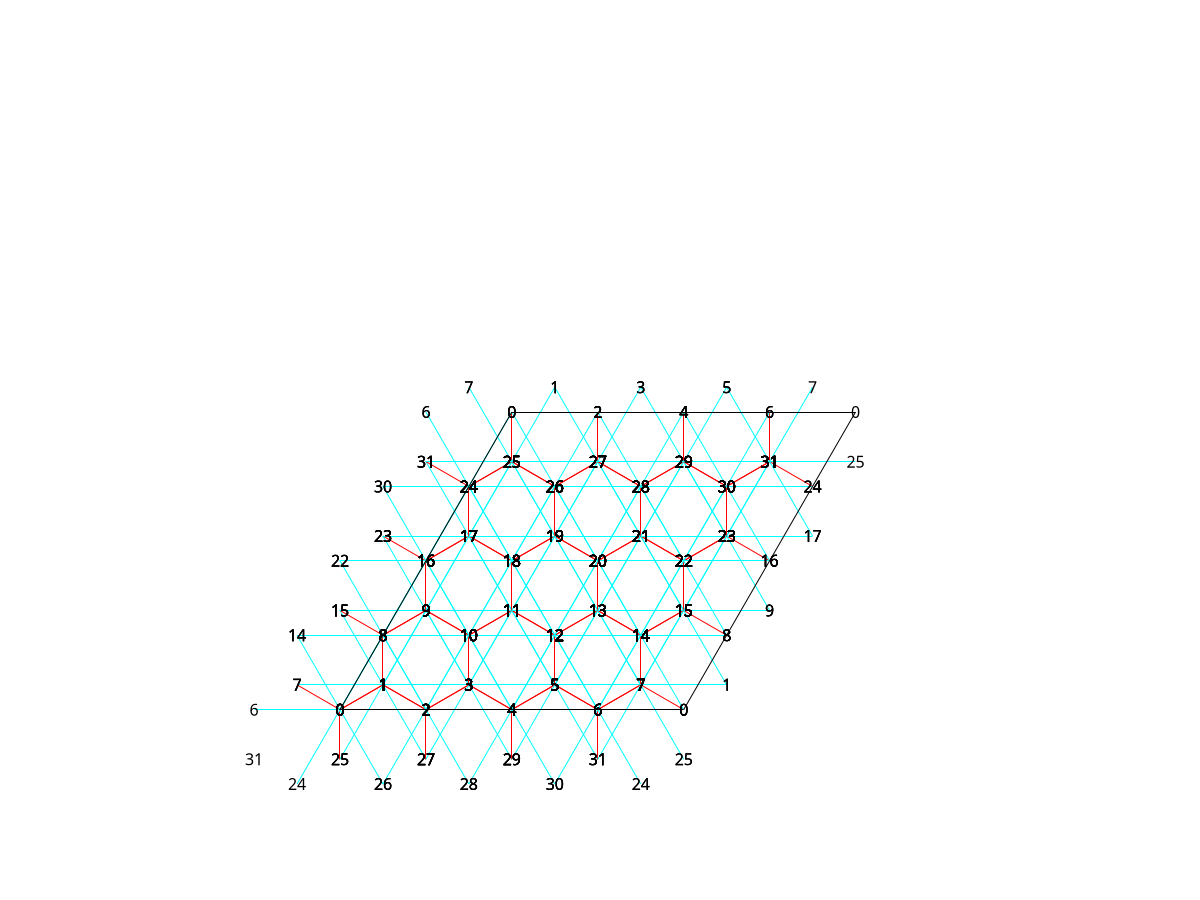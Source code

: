 #set terminal pdf color enhanced \
#dashed dl 1.0 size 20.0cm, 20.0cm 
#set output "lattice.pdf"
set xrange [-2.000000: 8.000000]
set yrange [-2.000000: 8.000000]
set size square
unset key
unset tics
unset border
set style line 1 lc 1 lt 1
set style line 2 lc 5 lt 1
set style line 3 lc 0 lt 1
set arrow from 0.000000, 0.000000 to 4.000000, 0.000000 nohead front ls 3
set arrow from 4.000000, 0.000000 to 6.000000, 3.464102 nohead front ls 3
set arrow from 6.000000, 3.464102 to 2.000000, 3.464102 nohead front ls 3
set arrow from 2.000000, 3.464102 to 0.000000, 0.000000 nohead front ls 3
set label "1" at 0.500000, 0.288675 center front
set label "0" at 0.000000, 0.000000 center front
set arrow from 0.500000, 0.288675 to 0.000000, 0.000000 nohead ls 1
set label "0" at 0.000000, 0.000000 center front
set label "1" at 0.500000, 0.288675 center front
set arrow from 0.000000, 0.000000 to 0.500000, 0.288675 nohead ls 1
set label "0" at 0.000000, 0.000000 center front
set label "7" at -0.500000, 0.288675 center front
set arrow from 0.000000, 0.000000 to -0.500000, 0.288675 nohead ls 1
set label "1" at 0.500000, 0.288675 center front
set label "2" at 1.000000, 0.000000 center front
set arrow from 0.500000, 0.288675 to 1.000000, 0.000000 nohead ls 1
set label "0" at 0.000000, 0.000000 center front
set label "25" at -0.000000, -0.577350 center front
set arrow from 0.000000, 0.000000 to -0.000000, -0.577350 nohead ls 1
set label "1" at 0.500000, 0.288675 center front
set label "8" at 0.500000, 0.866025 center front
set arrow from 0.500000, 0.288675 to 0.500000, 0.866025 nohead ls 1
set label "0" at 0.000000, 0.000000 center front
set label "6" at -1.000000, 0.000000 center front
set arrow from 0.000000, 0.000000 to -1.000000, 0.000000 nohead ls 2
set label "0" at 0.000000, 0.000000 center front
set label "2" at 1.000000, 0.000000 center front
set arrow from 0.000000, 0.000000 to 1.000000, 0.000000 nohead ls 2
set label "1" at 0.500000, 0.288675 center front
set label "7" at -0.500000, 0.288675 center front
set arrow from 0.500000, 0.288675 to -0.500000, 0.288675 nohead ls 2
set label "1" at 0.500000, 0.288675 center front
set label "3" at 1.500000, 0.288675 center front
set arrow from 0.500000, 0.288675 to 1.500000, 0.288675 nohead ls 2
set label "0" at 0.000000, 0.000000 center front
set label "24" at -0.500000, -0.866025 center front
set arrow from 0.000000, 0.000000 to -0.500000, -0.866025 nohead ls 2
set label "0" at 0.000000, 0.000000 center front
set label "8" at 0.500000, 0.866025 center front
set arrow from 0.000000, 0.000000 to 0.500000, 0.866025 nohead ls 2
set label "1" at 0.500000, 0.288675 center front
set label "25" at -0.000000, -0.577350 center front
set arrow from 0.500000, 0.288675 to -0.000000, -0.577350 nohead ls 2
set label "1" at 0.500000, 0.288675 center front
set label "9" at 1.000000, 1.154701 center front
set arrow from 0.500000, 0.288675 to 1.000000, 1.154701 nohead ls 2
set label "0" at 0.000000, 0.000000 center front
set label "14" at -0.500000, 0.866025 center front
set arrow from 0.000000, 0.000000 to -0.500000, 0.866025 nohead ls 2
set label "0" at 0.000000, 0.000000 center front
set label "26" at 0.500000, -0.866025 center front
set arrow from 0.000000, 0.000000 to 0.500000, -0.866025 nohead ls 2
set label "1" at 0.500000, 0.288675 center front
set label "15" at -0.000000, 1.154701 center front
set arrow from 0.500000, 0.288675 to -0.000000, 1.154701 nohead ls 2
set label "1" at 0.500000, 0.288675 center front
set label "27" at 1.000000, -0.577350 center front
set arrow from 0.500000, 0.288675 to 1.000000, -0.577350 nohead ls 2
set label "1" at 0.500000, 0.288675 center front
set label "14" at -0.500000, 0.866025 center front
set label "0" at 0.000000, 0.000000 center front
set label "27" at 1.000000, -0.577350 center front
set label "1" at 0.500000, 0.288675 center front
set label "10" at 1.500000, 0.866025 center front
set label "0" at 0.000000, 0.000000 center front
set label "31" at -1.000000, -0.577350 center front
set label "1" at 0.500000, 0.288675 center front
set label "26" at 0.500000, -0.866025 center front
set label "0" at 0.000000, 0.000000 center front
set label "15" at -0.000000, 1.154701 center front
set label "3" at 1.500000, 0.288675 center front
set label "2" at 1.000000, 0.000000 center front
set arrow from 1.500000, 0.288675 to 1.000000, 0.000000 nohead ls 1
set label "2" at 1.000000, 0.000000 center front
set label "3" at 1.500000, 0.288675 center front
set arrow from 1.000000, 0.000000 to 1.500000, 0.288675 nohead ls 1
set label "2" at 1.000000, 0.000000 center front
set label "1" at 0.500000, 0.288675 center front
set arrow from 1.000000, 0.000000 to 0.500000, 0.288675 nohead ls 1
set label "3" at 1.500000, 0.288675 center front
set label "4" at 2.000000, 0.000000 center front
set arrow from 1.500000, 0.288675 to 2.000000, 0.000000 nohead ls 1
set label "2" at 1.000000, 0.000000 center front
set label "27" at 1.000000, -0.577350 center front
set arrow from 1.000000, 0.000000 to 1.000000, -0.577350 nohead ls 1
set label "3" at 1.500000, 0.288675 center front
set label "10" at 1.500000, 0.866025 center front
set arrow from 1.500000, 0.288675 to 1.500000, 0.866025 nohead ls 1
set label "2" at 1.000000, 0.000000 center front
set label "0" at 0.000000, 0.000000 center front
set arrow from 1.000000, 0.000000 to 0.000000, 0.000000 nohead ls 2
set label "2" at 1.000000, 0.000000 center front
set label "4" at 2.000000, 0.000000 center front
set arrow from 1.000000, 0.000000 to 2.000000, 0.000000 nohead ls 2
set label "3" at 1.500000, 0.288675 center front
set label "1" at 0.500000, 0.288675 center front
set arrow from 1.500000, 0.288675 to 0.500000, 0.288675 nohead ls 2
set label "3" at 1.500000, 0.288675 center front
set label "5" at 2.500000, 0.288675 center front
set arrow from 1.500000, 0.288675 to 2.500000, 0.288675 nohead ls 2
set label "2" at 1.000000, 0.000000 center front
set label "26" at 0.500000, -0.866025 center front
set arrow from 1.000000, 0.000000 to 0.500000, -0.866025 nohead ls 2
set label "2" at 1.000000, 0.000000 center front
set label "10" at 1.500000, 0.866025 center front
set arrow from 1.000000, 0.000000 to 1.500000, 0.866025 nohead ls 2
set label "3" at 1.500000, 0.288675 center front
set label "27" at 1.000000, -0.577350 center front
set arrow from 1.500000, 0.288675 to 1.000000, -0.577350 nohead ls 2
set label "3" at 1.500000, 0.288675 center front
set label "11" at 2.000000, 1.154701 center front
set arrow from 1.500000, 0.288675 to 2.000000, 1.154701 nohead ls 2
set label "2" at 1.000000, 0.000000 center front
set label "8" at 0.500000, 0.866025 center front
set arrow from 1.000000, 0.000000 to 0.500000, 0.866025 nohead ls 2
set label "2" at 1.000000, 0.000000 center front
set label "28" at 1.500000, -0.866025 center front
set arrow from 1.000000, 0.000000 to 1.500000, -0.866025 nohead ls 2
set label "3" at 1.500000, 0.288675 center front
set label "9" at 1.000000, 1.154701 center front
set arrow from 1.500000, 0.288675 to 1.000000, 1.154701 nohead ls 2
set label "3" at 1.500000, 0.288675 center front
set label "29" at 2.000000, -0.577350 center front
set arrow from 1.500000, 0.288675 to 2.000000, -0.577350 nohead ls 2
set label "3" at 1.500000, 0.288675 center front
set label "8" at 0.500000, 0.866025 center front
set label "2" at 1.000000, 0.000000 center front
set label "29" at 2.000000, -0.577350 center front
set label "3" at 1.500000, 0.288675 center front
set label "12" at 2.500000, 0.866025 center front
set label "2" at 1.000000, 0.000000 center front
set label "25" at -0.000000, -0.577350 center front
set label "3" at 1.500000, 0.288675 center front
set label "28" at 1.500000, -0.866025 center front
set label "2" at 1.000000, 0.000000 center front
set label "9" at 1.000000, 1.154701 center front
set label "5" at 2.500000, 0.288675 center front
set label "4" at 2.000000, 0.000000 center front
set arrow from 2.500000, 0.288675 to 2.000000, 0.000000 nohead ls 1
set label "4" at 2.000000, 0.000000 center front
set label "5" at 2.500000, 0.288675 center front
set arrow from 2.000000, 0.000000 to 2.500000, 0.288675 nohead ls 1
set label "4" at 2.000000, 0.000000 center front
set label "3" at 1.500000, 0.288675 center front
set arrow from 2.000000, 0.000000 to 1.500000, 0.288675 nohead ls 1
set label "5" at 2.500000, 0.288675 center front
set label "6" at 3.000000, 0.000000 center front
set arrow from 2.500000, 0.288675 to 3.000000, 0.000000 nohead ls 1
set label "4" at 2.000000, 0.000000 center front
set label "29" at 2.000000, -0.577350 center front
set arrow from 2.000000, 0.000000 to 2.000000, -0.577350 nohead ls 1
set label "5" at 2.500000, 0.288675 center front
set label "12" at 2.500000, 0.866025 center front
set arrow from 2.500000, 0.288675 to 2.500000, 0.866025 nohead ls 1
set label "4" at 2.000000, 0.000000 center front
set label "2" at 1.000000, 0.000000 center front
set arrow from 2.000000, 0.000000 to 1.000000, 0.000000 nohead ls 2
set label "4" at 2.000000, 0.000000 center front
set label "6" at 3.000000, 0.000000 center front
set arrow from 2.000000, 0.000000 to 3.000000, 0.000000 nohead ls 2
set label "5" at 2.500000, 0.288675 center front
set label "3" at 1.500000, 0.288675 center front
set arrow from 2.500000, 0.288675 to 1.500000, 0.288675 nohead ls 2
set label "5" at 2.500000, 0.288675 center front
set label "7" at 3.500000, 0.288675 center front
set arrow from 2.500000, 0.288675 to 3.500000, 0.288675 nohead ls 2
set label "4" at 2.000000, 0.000000 center front
set label "28" at 1.500000, -0.866025 center front
set arrow from 2.000000, 0.000000 to 1.500000, -0.866025 nohead ls 2
set label "4" at 2.000000, 0.000000 center front
set label "12" at 2.500000, 0.866025 center front
set arrow from 2.000000, 0.000000 to 2.500000, 0.866025 nohead ls 2
set label "5" at 2.500000, 0.288675 center front
set label "29" at 2.000000, -0.577350 center front
set arrow from 2.500000, 0.288675 to 2.000000, -0.577350 nohead ls 2
set label "5" at 2.500000, 0.288675 center front
set label "13" at 3.000000, 1.154701 center front
set arrow from 2.500000, 0.288675 to 3.000000, 1.154701 nohead ls 2
set label "4" at 2.000000, 0.000000 center front
set label "10" at 1.500000, 0.866025 center front
set arrow from 2.000000, 0.000000 to 1.500000, 0.866025 nohead ls 2
set label "4" at 2.000000, 0.000000 center front
set label "30" at 2.500000, -0.866025 center front
set arrow from 2.000000, 0.000000 to 2.500000, -0.866025 nohead ls 2
set label "5" at 2.500000, 0.288675 center front
set label "11" at 2.000000, 1.154701 center front
set arrow from 2.500000, 0.288675 to 2.000000, 1.154701 nohead ls 2
set label "5" at 2.500000, 0.288675 center front
set label "31" at 3.000000, -0.577350 center front
set arrow from 2.500000, 0.288675 to 3.000000, -0.577350 nohead ls 2
set label "5" at 2.500000, 0.288675 center front
set label "10" at 1.500000, 0.866025 center front
set label "4" at 2.000000, 0.000000 center front
set label "31" at 3.000000, -0.577350 center front
set label "5" at 2.500000, 0.288675 center front
set label "14" at 3.500000, 0.866025 center front
set label "4" at 2.000000, 0.000000 center front
set label "27" at 1.000000, -0.577350 center front
set label "5" at 2.500000, 0.288675 center front
set label "30" at 2.500000, -0.866025 center front
set label "4" at 2.000000, 0.000000 center front
set label "11" at 2.000000, 1.154701 center front
set label "7" at 3.500000, 0.288675 center front
set label "6" at 3.000000, 0.000000 center front
set arrow from 3.500000, 0.288675 to 3.000000, 0.000000 nohead ls 1
set label "6" at 3.000000, 0.000000 center front
set label "7" at 3.500000, 0.288675 center front
set arrow from 3.000000, 0.000000 to 3.500000, 0.288675 nohead ls 1
set label "6" at 3.000000, 0.000000 center front
set label "5" at 2.500000, 0.288675 center front
set arrow from 3.000000, 0.000000 to 2.500000, 0.288675 nohead ls 1
set label "7" at 3.500000, 0.288675 center front
set label "0" at 4.000000, 0.000000 center front
set arrow from 3.500000, 0.288675 to 4.000000, 0.000000 nohead ls 1
set label "6" at 3.000000, 0.000000 center front
set label "31" at 3.000000, -0.577350 center front
set arrow from 3.000000, 0.000000 to 3.000000, -0.577350 nohead ls 1
set label "7" at 3.500000, 0.288675 center front
set label "14" at 3.500000, 0.866025 center front
set arrow from 3.500000, 0.288675 to 3.500000, 0.866025 nohead ls 1
set label "6" at 3.000000, 0.000000 center front
set label "4" at 2.000000, 0.000000 center front
set arrow from 3.000000, 0.000000 to 2.000000, 0.000000 nohead ls 2
set label "6" at 3.000000, 0.000000 center front
set label "0" at 4.000000, 0.000000 center front
set arrow from 3.000000, 0.000000 to 4.000000, 0.000000 nohead ls 2
set label "7" at 3.500000, 0.288675 center front
set label "5" at 2.500000, 0.288675 center front
set arrow from 3.500000, 0.288675 to 2.500000, 0.288675 nohead ls 2
set label "7" at 3.500000, 0.288675 center front
set label "1" at 4.500000, 0.288675 center front
set arrow from 3.500000, 0.288675 to 4.500000, 0.288675 nohead ls 2
set label "6" at 3.000000, 0.000000 center front
set label "30" at 2.500000, -0.866025 center front
set arrow from 3.000000, 0.000000 to 2.500000, -0.866025 nohead ls 2
set label "6" at 3.000000, 0.000000 center front
set label "14" at 3.500000, 0.866025 center front
set arrow from 3.000000, 0.000000 to 3.500000, 0.866025 nohead ls 2
set label "7" at 3.500000, 0.288675 center front
set label "31" at 3.000000, -0.577350 center front
set arrow from 3.500000, 0.288675 to 3.000000, -0.577350 nohead ls 2
set label "7" at 3.500000, 0.288675 center front
set label "15" at 4.000000, 1.154701 center front
set arrow from 3.500000, 0.288675 to 4.000000, 1.154701 nohead ls 2
set label "6" at 3.000000, 0.000000 center front
set label "12" at 2.500000, 0.866025 center front
set arrow from 3.000000, 0.000000 to 2.500000, 0.866025 nohead ls 2
set label "6" at 3.000000, 0.000000 center front
set label "24" at 3.500000, -0.866025 center front
set arrow from 3.000000, 0.000000 to 3.500000, -0.866025 nohead ls 2
set label "7" at 3.500000, 0.288675 center front
set label "13" at 3.000000, 1.154701 center front
set arrow from 3.500000, 0.288675 to 3.000000, 1.154701 nohead ls 2
set label "7" at 3.500000, 0.288675 center front
set label "25" at 4.000000, -0.577350 center front
set arrow from 3.500000, 0.288675 to 4.000000, -0.577350 nohead ls 2
set label "7" at 3.500000, 0.288675 center front
set label "12" at 2.500000, 0.866025 center front
set label "6" at 3.000000, 0.000000 center front
set label "25" at 4.000000, -0.577350 center front
set label "7" at 3.500000, 0.288675 center front
set label "8" at 4.500000, 0.866025 center front
set label "6" at 3.000000, 0.000000 center front
set label "29" at 2.000000, -0.577350 center front
set label "7" at 3.500000, 0.288675 center front
set label "24" at 3.500000, -0.866025 center front
set label "6" at 3.000000, 0.000000 center front
set label "13" at 3.000000, 1.154701 center front
set label "9" at 1.000000, 1.154701 center front
set label "8" at 0.500000, 0.866025 center front
set arrow from 1.000000, 1.154701 to 0.500000, 0.866025 nohead ls 1
set label "8" at 0.500000, 0.866025 center front
set label "9" at 1.000000, 1.154701 center front
set arrow from 0.500000, 0.866025 to 1.000000, 1.154701 nohead ls 1
set label "8" at 0.500000, 0.866025 center front
set label "15" at -0.000000, 1.154701 center front
set arrow from 0.500000, 0.866025 to -0.000000, 1.154701 nohead ls 1
set label "9" at 1.000000, 1.154701 center front
set label "10" at 1.500000, 0.866025 center front
set arrow from 1.000000, 1.154701 to 1.500000, 0.866025 nohead ls 1
set label "8" at 0.500000, 0.866025 center front
set label "1" at 0.500000, 0.288675 center front
set arrow from 0.500000, 0.866025 to 0.500000, 0.288675 nohead ls 1
set label "9" at 1.000000, 1.154701 center front
set label "16" at 1.000000, 1.732051 center front
set arrow from 1.000000, 1.154701 to 1.000000, 1.732051 nohead ls 1
set label "8" at 0.500000, 0.866025 center front
set label "14" at -0.500000, 0.866025 center front
set arrow from 0.500000, 0.866025 to -0.500000, 0.866025 nohead ls 2
set label "8" at 0.500000, 0.866025 center front
set label "10" at 1.500000, 0.866025 center front
set arrow from 0.500000, 0.866025 to 1.500000, 0.866025 nohead ls 2
set label "9" at 1.000000, 1.154701 center front
set label "15" at -0.000000, 1.154701 center front
set arrow from 1.000000, 1.154701 to -0.000000, 1.154701 nohead ls 2
set label "9" at 1.000000, 1.154701 center front
set label "11" at 2.000000, 1.154701 center front
set arrow from 1.000000, 1.154701 to 2.000000, 1.154701 nohead ls 2
set label "8" at 0.500000, 0.866025 center front
set label "0" at 0.000000, 0.000000 center front
set arrow from 0.500000, 0.866025 to 0.000000, 0.000000 nohead ls 2
set label "8" at 0.500000, 0.866025 center front
set label "16" at 1.000000, 1.732051 center front
set arrow from 0.500000, 0.866025 to 1.000000, 1.732051 nohead ls 2
set label "9" at 1.000000, 1.154701 center front
set label "1" at 0.500000, 0.288675 center front
set arrow from 1.000000, 1.154701 to 0.500000, 0.288675 nohead ls 2
set label "9" at 1.000000, 1.154701 center front
set label "17" at 1.500000, 2.020726 center front
set arrow from 1.000000, 1.154701 to 1.500000, 2.020726 nohead ls 2
set label "8" at 0.500000, 0.866025 center front
set label "22" at 0.000000, 1.732051 center front
set arrow from 0.500000, 0.866025 to 0.000000, 1.732051 nohead ls 2
set label "8" at 0.500000, 0.866025 center front
set label "2" at 1.000000, 0.000000 center front
set arrow from 0.500000, 0.866025 to 1.000000, 0.000000 nohead ls 2
set label "9" at 1.000000, 1.154701 center front
set label "23" at 0.500000, 2.020726 center front
set arrow from 1.000000, 1.154701 to 0.500000, 2.020726 nohead ls 2
set label "9" at 1.000000, 1.154701 center front
set label "3" at 1.500000, 0.288675 center front
set arrow from 1.000000, 1.154701 to 1.500000, 0.288675 nohead ls 2
set label "9" at 1.000000, 1.154701 center front
set label "22" at 0.000000, 1.732051 center front
set label "8" at 0.500000, 0.866025 center front
set label "3" at 1.500000, 0.288675 center front
set label "9" at 1.000000, 1.154701 center front
set label "18" at 2.000000, 1.732051 center front
set label "8" at 0.500000, 0.866025 center front
set label "7" at -0.500000, 0.288675 center front
set label "9" at 1.000000, 1.154701 center front
set label "2" at 1.000000, 0.000000 center front
set label "8" at 0.500000, 0.866025 center front
set label "23" at 0.500000, 2.020726 center front
set label "11" at 2.000000, 1.154701 center front
set label "10" at 1.500000, 0.866025 center front
set arrow from 2.000000, 1.154701 to 1.500000, 0.866025 nohead ls 1
set label "10" at 1.500000, 0.866025 center front
set label "11" at 2.000000, 1.154701 center front
set arrow from 1.500000, 0.866025 to 2.000000, 1.154701 nohead ls 1
set label "10" at 1.500000, 0.866025 center front
set label "9" at 1.000000, 1.154701 center front
set arrow from 1.500000, 0.866025 to 1.000000, 1.154701 nohead ls 1
set label "11" at 2.000000, 1.154701 center front
set label "12" at 2.500000, 0.866025 center front
set arrow from 2.000000, 1.154701 to 2.500000, 0.866025 nohead ls 1
set label "10" at 1.500000, 0.866025 center front
set label "3" at 1.500000, 0.288675 center front
set arrow from 1.500000, 0.866025 to 1.500000, 0.288675 nohead ls 1
set label "11" at 2.000000, 1.154701 center front
set label "18" at 2.000000, 1.732051 center front
set arrow from 2.000000, 1.154701 to 2.000000, 1.732051 nohead ls 1
set label "10" at 1.500000, 0.866025 center front
set label "8" at 0.500000, 0.866025 center front
set arrow from 1.500000, 0.866025 to 0.500000, 0.866025 nohead ls 2
set label "10" at 1.500000, 0.866025 center front
set label "12" at 2.500000, 0.866025 center front
set arrow from 1.500000, 0.866025 to 2.500000, 0.866025 nohead ls 2
set label "11" at 2.000000, 1.154701 center front
set label "9" at 1.000000, 1.154701 center front
set arrow from 2.000000, 1.154701 to 1.000000, 1.154701 nohead ls 2
set label "11" at 2.000000, 1.154701 center front
set label "13" at 3.000000, 1.154701 center front
set arrow from 2.000000, 1.154701 to 3.000000, 1.154701 nohead ls 2
set label "10" at 1.500000, 0.866025 center front
set label "2" at 1.000000, 0.000000 center front
set arrow from 1.500000, 0.866025 to 1.000000, 0.000000 nohead ls 2
set label "10" at 1.500000, 0.866025 center front
set label "18" at 2.000000, 1.732051 center front
set arrow from 1.500000, 0.866025 to 2.000000, 1.732051 nohead ls 2
set label "11" at 2.000000, 1.154701 center front
set label "3" at 1.500000, 0.288675 center front
set arrow from 2.000000, 1.154701 to 1.500000, 0.288675 nohead ls 2
set label "11" at 2.000000, 1.154701 center front
set label "19" at 2.500000, 2.020726 center front
set arrow from 2.000000, 1.154701 to 2.500000, 2.020726 nohead ls 2
set label "10" at 1.500000, 0.866025 center front
set label "16" at 1.000000, 1.732051 center front
set arrow from 1.500000, 0.866025 to 1.000000, 1.732051 nohead ls 2
set label "10" at 1.500000, 0.866025 center front
set label "4" at 2.000000, 0.000000 center front
set arrow from 1.500000, 0.866025 to 2.000000, 0.000000 nohead ls 2
set label "11" at 2.000000, 1.154701 center front
set label "17" at 1.500000, 2.020726 center front
set arrow from 2.000000, 1.154701 to 1.500000, 2.020726 nohead ls 2
set label "11" at 2.000000, 1.154701 center front
set label "5" at 2.500000, 0.288675 center front
set arrow from 2.000000, 1.154701 to 2.500000, 0.288675 nohead ls 2
set label "11" at 2.000000, 1.154701 center front
set label "16" at 1.000000, 1.732051 center front
set label "10" at 1.500000, 0.866025 center front
set label "5" at 2.500000, 0.288675 center front
set label "11" at 2.000000, 1.154701 center front
set label "20" at 3.000000, 1.732051 center front
set label "10" at 1.500000, 0.866025 center front
set label "1" at 0.500000, 0.288675 center front
set label "11" at 2.000000, 1.154701 center front
set label "4" at 2.000000, 0.000000 center front
set label "10" at 1.500000, 0.866025 center front
set label "17" at 1.500000, 2.020726 center front
set label "13" at 3.000000, 1.154701 center front
set label "12" at 2.500000, 0.866025 center front
set arrow from 3.000000, 1.154701 to 2.500000, 0.866025 nohead ls 1
set label "12" at 2.500000, 0.866025 center front
set label "13" at 3.000000, 1.154701 center front
set arrow from 2.500000, 0.866025 to 3.000000, 1.154701 nohead ls 1
set label "12" at 2.500000, 0.866025 center front
set label "11" at 2.000000, 1.154701 center front
set arrow from 2.500000, 0.866025 to 2.000000, 1.154701 nohead ls 1
set label "13" at 3.000000, 1.154701 center front
set label "14" at 3.500000, 0.866025 center front
set arrow from 3.000000, 1.154701 to 3.500000, 0.866025 nohead ls 1
set label "12" at 2.500000, 0.866025 center front
set label "5" at 2.500000, 0.288675 center front
set arrow from 2.500000, 0.866025 to 2.500000, 0.288675 nohead ls 1
set label "13" at 3.000000, 1.154701 center front
set label "20" at 3.000000, 1.732051 center front
set arrow from 3.000000, 1.154701 to 3.000000, 1.732051 nohead ls 1
set label "12" at 2.500000, 0.866025 center front
set label "10" at 1.500000, 0.866025 center front
set arrow from 2.500000, 0.866025 to 1.500000, 0.866025 nohead ls 2
set label "12" at 2.500000, 0.866025 center front
set label "14" at 3.500000, 0.866025 center front
set arrow from 2.500000, 0.866025 to 3.500000, 0.866025 nohead ls 2
set label "13" at 3.000000, 1.154701 center front
set label "11" at 2.000000, 1.154701 center front
set arrow from 3.000000, 1.154701 to 2.000000, 1.154701 nohead ls 2
set label "13" at 3.000000, 1.154701 center front
set label "15" at 4.000000, 1.154701 center front
set arrow from 3.000000, 1.154701 to 4.000000, 1.154701 nohead ls 2
set label "12" at 2.500000, 0.866025 center front
set label "4" at 2.000000, 0.000000 center front
set arrow from 2.500000, 0.866025 to 2.000000, 0.000000 nohead ls 2
set label "12" at 2.500000, 0.866025 center front
set label "20" at 3.000000, 1.732051 center front
set arrow from 2.500000, 0.866025 to 3.000000, 1.732051 nohead ls 2
set label "13" at 3.000000, 1.154701 center front
set label "5" at 2.500000, 0.288675 center front
set arrow from 3.000000, 1.154701 to 2.500000, 0.288675 nohead ls 2
set label "13" at 3.000000, 1.154701 center front
set label "21" at 3.500000, 2.020726 center front
set arrow from 3.000000, 1.154701 to 3.500000, 2.020726 nohead ls 2
set label "12" at 2.500000, 0.866025 center front
set label "18" at 2.000000, 1.732051 center front
set arrow from 2.500000, 0.866025 to 2.000000, 1.732051 nohead ls 2
set label "12" at 2.500000, 0.866025 center front
set label "6" at 3.000000, 0.000000 center front
set arrow from 2.500000, 0.866025 to 3.000000, 0.000000 nohead ls 2
set label "13" at 3.000000, 1.154701 center front
set label "19" at 2.500000, 2.020726 center front
set arrow from 3.000000, 1.154701 to 2.500000, 2.020726 nohead ls 2
set label "13" at 3.000000, 1.154701 center front
set label "7" at 3.500000, 0.288675 center front
set arrow from 3.000000, 1.154701 to 3.500000, 0.288675 nohead ls 2
set label "13" at 3.000000, 1.154701 center front
set label "18" at 2.000000, 1.732051 center front
set label "12" at 2.500000, 0.866025 center front
set label "7" at 3.500000, 0.288675 center front
set label "13" at 3.000000, 1.154701 center front
set label "22" at 4.000000, 1.732051 center front
set label "12" at 2.500000, 0.866025 center front
set label "3" at 1.500000, 0.288675 center front
set label "13" at 3.000000, 1.154701 center front
set label "6" at 3.000000, 0.000000 center front
set label "12" at 2.500000, 0.866025 center front
set label "19" at 2.500000, 2.020726 center front
set label "15" at 4.000000, 1.154701 center front
set label "14" at 3.500000, 0.866025 center front
set arrow from 4.000000, 1.154701 to 3.500000, 0.866025 nohead ls 1
set label "14" at 3.500000, 0.866025 center front
set label "15" at 4.000000, 1.154701 center front
set arrow from 3.500000, 0.866025 to 4.000000, 1.154701 nohead ls 1
set label "14" at 3.500000, 0.866025 center front
set label "13" at 3.000000, 1.154701 center front
set arrow from 3.500000, 0.866025 to 3.000000, 1.154701 nohead ls 1
set label "15" at 4.000000, 1.154701 center front
set label "8" at 4.500000, 0.866025 center front
set arrow from 4.000000, 1.154701 to 4.500000, 0.866025 nohead ls 1
set label "14" at 3.500000, 0.866025 center front
set label "7" at 3.500000, 0.288675 center front
set arrow from 3.500000, 0.866025 to 3.500000, 0.288675 nohead ls 1
set label "15" at 4.000000, 1.154701 center front
set label "22" at 4.000000, 1.732051 center front
set arrow from 4.000000, 1.154701 to 4.000000, 1.732051 nohead ls 1
set label "14" at 3.500000, 0.866025 center front
set label "12" at 2.500000, 0.866025 center front
set arrow from 3.500000, 0.866025 to 2.500000, 0.866025 nohead ls 2
set label "14" at 3.500000, 0.866025 center front
set label "8" at 4.500000, 0.866025 center front
set arrow from 3.500000, 0.866025 to 4.500000, 0.866025 nohead ls 2
set label "15" at 4.000000, 1.154701 center front
set label "13" at 3.000000, 1.154701 center front
set arrow from 4.000000, 1.154701 to 3.000000, 1.154701 nohead ls 2
set label "15" at 4.000000, 1.154701 center front
set label "9" at 5.000000, 1.154701 center front
set arrow from 4.000000, 1.154701 to 5.000000, 1.154701 nohead ls 2
set label "14" at 3.500000, 0.866025 center front
set label "6" at 3.000000, 0.000000 center front
set arrow from 3.500000, 0.866025 to 3.000000, 0.000000 nohead ls 2
set label "14" at 3.500000, 0.866025 center front
set label "22" at 4.000000, 1.732051 center front
set arrow from 3.500000, 0.866025 to 4.000000, 1.732051 nohead ls 2
set label "15" at 4.000000, 1.154701 center front
set label "7" at 3.500000, 0.288675 center front
set arrow from 4.000000, 1.154701 to 3.500000, 0.288675 nohead ls 2
set label "15" at 4.000000, 1.154701 center front
set label "23" at 4.500000, 2.020726 center front
set arrow from 4.000000, 1.154701 to 4.500000, 2.020726 nohead ls 2
set label "14" at 3.500000, 0.866025 center front
set label "20" at 3.000000, 1.732051 center front
set arrow from 3.500000, 0.866025 to 3.000000, 1.732051 nohead ls 2
set label "14" at 3.500000, 0.866025 center front
set label "0" at 4.000000, 0.000000 center front
set arrow from 3.500000, 0.866025 to 4.000000, 0.000000 nohead ls 2
set label "15" at 4.000000, 1.154701 center front
set label "21" at 3.500000, 2.020726 center front
set arrow from 4.000000, 1.154701 to 3.500000, 2.020726 nohead ls 2
set label "15" at 4.000000, 1.154701 center front
set label "1" at 4.500000, 0.288675 center front
set arrow from 4.000000, 1.154701 to 4.500000, 0.288675 nohead ls 2
set label "15" at 4.000000, 1.154701 center front
set label "20" at 3.000000, 1.732051 center front
set label "14" at 3.500000, 0.866025 center front
set label "1" at 4.500000, 0.288675 center front
set label "15" at 4.000000, 1.154701 center front
set label "16" at 5.000000, 1.732051 center front
set label "14" at 3.500000, 0.866025 center front
set label "5" at 2.500000, 0.288675 center front
set label "15" at 4.000000, 1.154701 center front
set label "0" at 4.000000, 0.000000 center front
set label "14" at 3.500000, 0.866025 center front
set label "21" at 3.500000, 2.020726 center front
set label "17" at 1.500000, 2.020726 center front
set label "16" at 1.000000, 1.732051 center front
set arrow from 1.500000, 2.020726 to 1.000000, 1.732051 nohead ls 1
set label "16" at 1.000000, 1.732051 center front
set label "17" at 1.500000, 2.020726 center front
set arrow from 1.000000, 1.732051 to 1.500000, 2.020726 nohead ls 1
set label "16" at 1.000000, 1.732051 center front
set label "23" at 0.500000, 2.020726 center front
set arrow from 1.000000, 1.732051 to 0.500000, 2.020726 nohead ls 1
set label "17" at 1.500000, 2.020726 center front
set label "18" at 2.000000, 1.732051 center front
set arrow from 1.500000, 2.020726 to 2.000000, 1.732051 nohead ls 1
set label "16" at 1.000000, 1.732051 center front
set label "9" at 1.000000, 1.154701 center front
set arrow from 1.000000, 1.732051 to 1.000000, 1.154701 nohead ls 1
set label "17" at 1.500000, 2.020726 center front
set label "24" at 1.500000, 2.598076 center front
set arrow from 1.500000, 2.020726 to 1.500000, 2.598076 nohead ls 1
set label "16" at 1.000000, 1.732051 center front
set label "22" at 0.000000, 1.732051 center front
set arrow from 1.000000, 1.732051 to 0.000000, 1.732051 nohead ls 2
set label "16" at 1.000000, 1.732051 center front
set label "18" at 2.000000, 1.732051 center front
set arrow from 1.000000, 1.732051 to 2.000000, 1.732051 nohead ls 2
set label "17" at 1.500000, 2.020726 center front
set label "23" at 0.500000, 2.020726 center front
set arrow from 1.500000, 2.020726 to 0.500000, 2.020726 nohead ls 2
set label "17" at 1.500000, 2.020726 center front
set label "19" at 2.500000, 2.020726 center front
set arrow from 1.500000, 2.020726 to 2.500000, 2.020726 nohead ls 2
set label "16" at 1.000000, 1.732051 center front
set label "8" at 0.500000, 0.866025 center front
set arrow from 1.000000, 1.732051 to 0.500000, 0.866025 nohead ls 2
set label "16" at 1.000000, 1.732051 center front
set label "24" at 1.500000, 2.598076 center front
set arrow from 1.000000, 1.732051 to 1.500000, 2.598076 nohead ls 2
set label "17" at 1.500000, 2.020726 center front
set label "9" at 1.000000, 1.154701 center front
set arrow from 1.500000, 2.020726 to 1.000000, 1.154701 nohead ls 2
set label "17" at 1.500000, 2.020726 center front
set label "25" at 2.000000, 2.886751 center front
set arrow from 1.500000, 2.020726 to 2.000000, 2.886751 nohead ls 2
set label "16" at 1.000000, 1.732051 center front
set label "30" at 0.500000, 2.598076 center front
set arrow from 1.000000, 1.732051 to 0.500000, 2.598076 nohead ls 2
set label "16" at 1.000000, 1.732051 center front
set label "10" at 1.500000, 0.866025 center front
set arrow from 1.000000, 1.732051 to 1.500000, 0.866025 nohead ls 2
set label "17" at 1.500000, 2.020726 center front
set label "31" at 1.000000, 2.886751 center front
set arrow from 1.500000, 2.020726 to 1.000000, 2.886751 nohead ls 2
set label "17" at 1.500000, 2.020726 center front
set label "11" at 2.000000, 1.154701 center front
set arrow from 1.500000, 2.020726 to 2.000000, 1.154701 nohead ls 2
set label "17" at 1.500000, 2.020726 center front
set label "30" at 0.500000, 2.598076 center front
set label "16" at 1.000000, 1.732051 center front
set label "11" at 2.000000, 1.154701 center front
set label "17" at 1.500000, 2.020726 center front
set label "26" at 2.500000, 2.598076 center front
set label "16" at 1.000000, 1.732051 center front
set label "15" at -0.000000, 1.154701 center front
set label "17" at 1.500000, 2.020726 center front
set label "10" at 1.500000, 0.866025 center front
set label "16" at 1.000000, 1.732051 center front
set label "31" at 1.000000, 2.886751 center front
set label "19" at 2.500000, 2.020726 center front
set label "18" at 2.000000, 1.732051 center front
set arrow from 2.500000, 2.020726 to 2.000000, 1.732051 nohead ls 1
set label "18" at 2.000000, 1.732051 center front
set label "19" at 2.500000, 2.020726 center front
set arrow from 2.000000, 1.732051 to 2.500000, 2.020726 nohead ls 1
set label "18" at 2.000000, 1.732051 center front
set label "17" at 1.500000, 2.020726 center front
set arrow from 2.000000, 1.732051 to 1.500000, 2.020726 nohead ls 1
set label "19" at 2.500000, 2.020726 center front
set label "20" at 3.000000, 1.732051 center front
set arrow from 2.500000, 2.020726 to 3.000000, 1.732051 nohead ls 1
set label "18" at 2.000000, 1.732051 center front
set label "11" at 2.000000, 1.154701 center front
set arrow from 2.000000, 1.732051 to 2.000000, 1.154701 nohead ls 1
set label "19" at 2.500000, 2.020726 center front
set label "26" at 2.500000, 2.598076 center front
set arrow from 2.500000, 2.020726 to 2.500000, 2.598076 nohead ls 1
set label "18" at 2.000000, 1.732051 center front
set label "16" at 1.000000, 1.732051 center front
set arrow from 2.000000, 1.732051 to 1.000000, 1.732051 nohead ls 2
set label "18" at 2.000000, 1.732051 center front
set label "20" at 3.000000, 1.732051 center front
set arrow from 2.000000, 1.732051 to 3.000000, 1.732051 nohead ls 2
set label "19" at 2.500000, 2.020726 center front
set label "17" at 1.500000, 2.020726 center front
set arrow from 2.500000, 2.020726 to 1.500000, 2.020726 nohead ls 2
set label "19" at 2.500000, 2.020726 center front
set label "21" at 3.500000, 2.020726 center front
set arrow from 2.500000, 2.020726 to 3.500000, 2.020726 nohead ls 2
set label "18" at 2.000000, 1.732051 center front
set label "10" at 1.500000, 0.866025 center front
set arrow from 2.000000, 1.732051 to 1.500000, 0.866025 nohead ls 2
set label "18" at 2.000000, 1.732051 center front
set label "26" at 2.500000, 2.598076 center front
set arrow from 2.000000, 1.732051 to 2.500000, 2.598076 nohead ls 2
set label "19" at 2.500000, 2.020726 center front
set label "11" at 2.000000, 1.154701 center front
set arrow from 2.500000, 2.020726 to 2.000000, 1.154701 nohead ls 2
set label "19" at 2.500000, 2.020726 center front
set label "27" at 3.000000, 2.886751 center front
set arrow from 2.500000, 2.020726 to 3.000000, 2.886751 nohead ls 2
set label "18" at 2.000000, 1.732051 center front
set label "24" at 1.500000, 2.598076 center front
set arrow from 2.000000, 1.732051 to 1.500000, 2.598076 nohead ls 2
set label "18" at 2.000000, 1.732051 center front
set label "12" at 2.500000, 0.866025 center front
set arrow from 2.000000, 1.732051 to 2.500000, 0.866025 nohead ls 2
set label "19" at 2.500000, 2.020726 center front
set label "25" at 2.000000, 2.886751 center front
set arrow from 2.500000, 2.020726 to 2.000000, 2.886751 nohead ls 2
set label "19" at 2.500000, 2.020726 center front
set label "13" at 3.000000, 1.154701 center front
set arrow from 2.500000, 2.020726 to 3.000000, 1.154701 nohead ls 2
set label "19" at 2.500000, 2.020726 center front
set label "24" at 1.500000, 2.598076 center front
set label "18" at 2.000000, 1.732051 center front
set label "13" at 3.000000, 1.154701 center front
set label "19" at 2.500000, 2.020726 center front
set label "28" at 3.500000, 2.598076 center front
set label "18" at 2.000000, 1.732051 center front
set label "9" at 1.000000, 1.154701 center front
set label "19" at 2.500000, 2.020726 center front
set label "12" at 2.500000, 0.866025 center front
set label "18" at 2.000000, 1.732051 center front
set label "25" at 2.000000, 2.886751 center front
set label "21" at 3.500000, 2.020726 center front
set label "20" at 3.000000, 1.732051 center front
set arrow from 3.500000, 2.020726 to 3.000000, 1.732051 nohead ls 1
set label "20" at 3.000000, 1.732051 center front
set label "21" at 3.500000, 2.020726 center front
set arrow from 3.000000, 1.732051 to 3.500000, 2.020726 nohead ls 1
set label "20" at 3.000000, 1.732051 center front
set label "19" at 2.500000, 2.020726 center front
set arrow from 3.000000, 1.732051 to 2.500000, 2.020726 nohead ls 1
set label "21" at 3.500000, 2.020726 center front
set label "22" at 4.000000, 1.732051 center front
set arrow from 3.500000, 2.020726 to 4.000000, 1.732051 nohead ls 1
set label "20" at 3.000000, 1.732051 center front
set label "13" at 3.000000, 1.154701 center front
set arrow from 3.000000, 1.732051 to 3.000000, 1.154701 nohead ls 1
set label "21" at 3.500000, 2.020726 center front
set label "28" at 3.500000, 2.598076 center front
set arrow from 3.500000, 2.020726 to 3.500000, 2.598076 nohead ls 1
set label "20" at 3.000000, 1.732051 center front
set label "18" at 2.000000, 1.732051 center front
set arrow from 3.000000, 1.732051 to 2.000000, 1.732051 nohead ls 2
set label "20" at 3.000000, 1.732051 center front
set label "22" at 4.000000, 1.732051 center front
set arrow from 3.000000, 1.732051 to 4.000000, 1.732051 nohead ls 2
set label "21" at 3.500000, 2.020726 center front
set label "19" at 2.500000, 2.020726 center front
set arrow from 3.500000, 2.020726 to 2.500000, 2.020726 nohead ls 2
set label "21" at 3.500000, 2.020726 center front
set label "23" at 4.500000, 2.020726 center front
set arrow from 3.500000, 2.020726 to 4.500000, 2.020726 nohead ls 2
set label "20" at 3.000000, 1.732051 center front
set label "12" at 2.500000, 0.866025 center front
set arrow from 3.000000, 1.732051 to 2.500000, 0.866025 nohead ls 2
set label "20" at 3.000000, 1.732051 center front
set label "28" at 3.500000, 2.598076 center front
set arrow from 3.000000, 1.732051 to 3.500000, 2.598076 nohead ls 2
set label "21" at 3.500000, 2.020726 center front
set label "13" at 3.000000, 1.154701 center front
set arrow from 3.500000, 2.020726 to 3.000000, 1.154701 nohead ls 2
set label "21" at 3.500000, 2.020726 center front
set label "29" at 4.000000, 2.886751 center front
set arrow from 3.500000, 2.020726 to 4.000000, 2.886751 nohead ls 2
set label "20" at 3.000000, 1.732051 center front
set label "26" at 2.500000, 2.598076 center front
set arrow from 3.000000, 1.732051 to 2.500000, 2.598076 nohead ls 2
set label "20" at 3.000000, 1.732051 center front
set label "14" at 3.500000, 0.866025 center front
set arrow from 3.000000, 1.732051 to 3.500000, 0.866025 nohead ls 2
set label "21" at 3.500000, 2.020726 center front
set label "27" at 3.000000, 2.886751 center front
set arrow from 3.500000, 2.020726 to 3.000000, 2.886751 nohead ls 2
set label "21" at 3.500000, 2.020726 center front
set label "15" at 4.000000, 1.154701 center front
set arrow from 3.500000, 2.020726 to 4.000000, 1.154701 nohead ls 2
set label "21" at 3.500000, 2.020726 center front
set label "26" at 2.500000, 2.598076 center front
set label "20" at 3.000000, 1.732051 center front
set label "15" at 4.000000, 1.154701 center front
set label "21" at 3.500000, 2.020726 center front
set label "30" at 4.500000, 2.598076 center front
set label "20" at 3.000000, 1.732051 center front
set label "11" at 2.000000, 1.154701 center front
set label "21" at 3.500000, 2.020726 center front
set label "14" at 3.500000, 0.866025 center front
set label "20" at 3.000000, 1.732051 center front
set label "27" at 3.000000, 2.886751 center front
set label "23" at 4.500000, 2.020726 center front
set label "22" at 4.000000, 1.732051 center front
set arrow from 4.500000, 2.020726 to 4.000000, 1.732051 nohead ls 1
set label "22" at 4.000000, 1.732051 center front
set label "23" at 4.500000, 2.020726 center front
set arrow from 4.000000, 1.732051 to 4.500000, 2.020726 nohead ls 1
set label "22" at 4.000000, 1.732051 center front
set label "21" at 3.500000, 2.020726 center front
set arrow from 4.000000, 1.732051 to 3.500000, 2.020726 nohead ls 1
set label "23" at 4.500000, 2.020726 center front
set label "16" at 5.000000, 1.732051 center front
set arrow from 4.500000, 2.020726 to 5.000000, 1.732051 nohead ls 1
set label "22" at 4.000000, 1.732051 center front
set label "15" at 4.000000, 1.154701 center front
set arrow from 4.000000, 1.732051 to 4.000000, 1.154701 nohead ls 1
set label "23" at 4.500000, 2.020726 center front
set label "30" at 4.500000, 2.598076 center front
set arrow from 4.500000, 2.020726 to 4.500000, 2.598076 nohead ls 1
set label "22" at 4.000000, 1.732051 center front
set label "20" at 3.000000, 1.732051 center front
set arrow from 4.000000, 1.732051 to 3.000000, 1.732051 nohead ls 2
set label "22" at 4.000000, 1.732051 center front
set label "16" at 5.000000, 1.732051 center front
set arrow from 4.000000, 1.732051 to 5.000000, 1.732051 nohead ls 2
set label "23" at 4.500000, 2.020726 center front
set label "21" at 3.500000, 2.020726 center front
set arrow from 4.500000, 2.020726 to 3.500000, 2.020726 nohead ls 2
set label "23" at 4.500000, 2.020726 center front
set label "17" at 5.500000, 2.020726 center front
set arrow from 4.500000, 2.020726 to 5.500000, 2.020726 nohead ls 2
set label "22" at 4.000000, 1.732051 center front
set label "14" at 3.500000, 0.866025 center front
set arrow from 4.000000, 1.732051 to 3.500000, 0.866025 nohead ls 2
set label "22" at 4.000000, 1.732051 center front
set label "30" at 4.500000, 2.598076 center front
set arrow from 4.000000, 1.732051 to 4.500000, 2.598076 nohead ls 2
set label "23" at 4.500000, 2.020726 center front
set label "15" at 4.000000, 1.154701 center front
set arrow from 4.500000, 2.020726 to 4.000000, 1.154701 nohead ls 2
set label "23" at 4.500000, 2.020726 center front
set label "31" at 5.000000, 2.886751 center front
set arrow from 4.500000, 2.020726 to 5.000000, 2.886751 nohead ls 2
set label "22" at 4.000000, 1.732051 center front
set label "28" at 3.500000, 2.598076 center front
set arrow from 4.000000, 1.732051 to 3.500000, 2.598076 nohead ls 2
set label "22" at 4.000000, 1.732051 center front
set label "8" at 4.500000, 0.866025 center front
set arrow from 4.000000, 1.732051 to 4.500000, 0.866025 nohead ls 2
set label "23" at 4.500000, 2.020726 center front
set label "29" at 4.000000, 2.886751 center front
set arrow from 4.500000, 2.020726 to 4.000000, 2.886751 nohead ls 2
set label "23" at 4.500000, 2.020726 center front
set label "9" at 5.000000, 1.154701 center front
set arrow from 4.500000, 2.020726 to 5.000000, 1.154701 nohead ls 2
set label "23" at 4.500000, 2.020726 center front
set label "28" at 3.500000, 2.598076 center front
set label "22" at 4.000000, 1.732051 center front
set label "9" at 5.000000, 1.154701 center front
set label "23" at 4.500000, 2.020726 center front
set label "24" at 5.500000, 2.598076 center front
set label "22" at 4.000000, 1.732051 center front
set label "13" at 3.000000, 1.154701 center front
set label "23" at 4.500000, 2.020726 center front
set label "8" at 4.500000, 0.866025 center front
set label "22" at 4.000000, 1.732051 center front
set label "29" at 4.000000, 2.886751 center front
set label "25" at 2.000000, 2.886751 center front
set label "24" at 1.500000, 2.598076 center front
set arrow from 2.000000, 2.886751 to 1.500000, 2.598076 nohead ls 1
set label "24" at 1.500000, 2.598076 center front
set label "25" at 2.000000, 2.886751 center front
set arrow from 1.500000, 2.598076 to 2.000000, 2.886751 nohead ls 1
set label "24" at 1.500000, 2.598076 center front
set label "31" at 1.000000, 2.886751 center front
set arrow from 1.500000, 2.598076 to 1.000000, 2.886751 nohead ls 1
set label "25" at 2.000000, 2.886751 center front
set label "26" at 2.500000, 2.598076 center front
set arrow from 2.000000, 2.886751 to 2.500000, 2.598076 nohead ls 1
set label "24" at 1.500000, 2.598076 center front
set label "17" at 1.500000, 2.020726 center front
set arrow from 1.500000, 2.598076 to 1.500000, 2.020726 nohead ls 1
set label "25" at 2.000000, 2.886751 center front
set label "0" at 2.000000, 3.464102 center front
set arrow from 2.000000, 2.886751 to 2.000000, 3.464102 nohead ls 1
set label "24" at 1.500000, 2.598076 center front
set label "30" at 0.500000, 2.598076 center front
set arrow from 1.500000, 2.598076 to 0.500000, 2.598076 nohead ls 2
set label "24" at 1.500000, 2.598076 center front
set label "26" at 2.500000, 2.598076 center front
set arrow from 1.500000, 2.598076 to 2.500000, 2.598076 nohead ls 2
set label "25" at 2.000000, 2.886751 center front
set label "31" at 1.000000, 2.886751 center front
set arrow from 2.000000, 2.886751 to 1.000000, 2.886751 nohead ls 2
set label "25" at 2.000000, 2.886751 center front
set label "27" at 3.000000, 2.886751 center front
set arrow from 2.000000, 2.886751 to 3.000000, 2.886751 nohead ls 2
set label "24" at 1.500000, 2.598076 center front
set label "16" at 1.000000, 1.732051 center front
set arrow from 1.500000, 2.598076 to 1.000000, 1.732051 nohead ls 2
set label "24" at 1.500000, 2.598076 center front
set label "0" at 2.000000, 3.464102 center front
set arrow from 1.500000, 2.598076 to 2.000000, 3.464102 nohead ls 2
set label "25" at 2.000000, 2.886751 center front
set label "17" at 1.500000, 2.020726 center front
set arrow from 2.000000, 2.886751 to 1.500000, 2.020726 nohead ls 2
set label "25" at 2.000000, 2.886751 center front
set label "1" at 2.500000, 3.752777 center front
set arrow from 2.000000, 2.886751 to 2.500000, 3.752777 nohead ls 2
set label "24" at 1.500000, 2.598076 center front
set label "6" at 1.000000, 3.464102 center front
set arrow from 1.500000, 2.598076 to 1.000000, 3.464102 nohead ls 2
set label "24" at 1.500000, 2.598076 center front
set label "18" at 2.000000, 1.732051 center front
set arrow from 1.500000, 2.598076 to 2.000000, 1.732051 nohead ls 2
set label "25" at 2.000000, 2.886751 center front
set label "7" at 1.500000, 3.752777 center front
set arrow from 2.000000, 2.886751 to 1.500000, 3.752777 nohead ls 2
set label "25" at 2.000000, 2.886751 center front
set label "19" at 2.500000, 2.020726 center front
set arrow from 2.000000, 2.886751 to 2.500000, 2.020726 nohead ls 2
set label "25" at 2.000000, 2.886751 center front
set label "6" at 1.000000, 3.464102 center front
set label "24" at 1.500000, 2.598076 center front
set label "19" at 2.500000, 2.020726 center front
set label "25" at 2.000000, 2.886751 center front
set label "2" at 3.000000, 3.464102 center front
set label "24" at 1.500000, 2.598076 center front
set label "23" at 0.500000, 2.020726 center front
set label "25" at 2.000000, 2.886751 center front
set label "18" at 2.000000, 1.732051 center front
set label "24" at 1.500000, 2.598076 center front
set label "7" at 1.500000, 3.752777 center front
set label "27" at 3.000000, 2.886751 center front
set label "26" at 2.500000, 2.598076 center front
set arrow from 3.000000, 2.886751 to 2.500000, 2.598076 nohead ls 1
set label "26" at 2.500000, 2.598076 center front
set label "27" at 3.000000, 2.886751 center front
set arrow from 2.500000, 2.598076 to 3.000000, 2.886751 nohead ls 1
set label "26" at 2.500000, 2.598076 center front
set label "25" at 2.000000, 2.886751 center front
set arrow from 2.500000, 2.598076 to 2.000000, 2.886751 nohead ls 1
set label "27" at 3.000000, 2.886751 center front
set label "28" at 3.500000, 2.598076 center front
set arrow from 3.000000, 2.886751 to 3.500000, 2.598076 nohead ls 1
set label "26" at 2.500000, 2.598076 center front
set label "19" at 2.500000, 2.020726 center front
set arrow from 2.500000, 2.598076 to 2.500000, 2.020726 nohead ls 1
set label "27" at 3.000000, 2.886751 center front
set label "2" at 3.000000, 3.464102 center front
set arrow from 3.000000, 2.886751 to 3.000000, 3.464102 nohead ls 1
set label "26" at 2.500000, 2.598076 center front
set label "24" at 1.500000, 2.598076 center front
set arrow from 2.500000, 2.598076 to 1.500000, 2.598076 nohead ls 2
set label "26" at 2.500000, 2.598076 center front
set label "28" at 3.500000, 2.598076 center front
set arrow from 2.500000, 2.598076 to 3.500000, 2.598076 nohead ls 2
set label "27" at 3.000000, 2.886751 center front
set label "25" at 2.000000, 2.886751 center front
set arrow from 3.000000, 2.886751 to 2.000000, 2.886751 nohead ls 2
set label "27" at 3.000000, 2.886751 center front
set label "29" at 4.000000, 2.886751 center front
set arrow from 3.000000, 2.886751 to 4.000000, 2.886751 nohead ls 2
set label "26" at 2.500000, 2.598076 center front
set label "18" at 2.000000, 1.732051 center front
set arrow from 2.500000, 2.598076 to 2.000000, 1.732051 nohead ls 2
set label "26" at 2.500000, 2.598076 center front
set label "2" at 3.000000, 3.464102 center front
set arrow from 2.500000, 2.598076 to 3.000000, 3.464102 nohead ls 2
set label "27" at 3.000000, 2.886751 center front
set label "19" at 2.500000, 2.020726 center front
set arrow from 3.000000, 2.886751 to 2.500000, 2.020726 nohead ls 2
set label "27" at 3.000000, 2.886751 center front
set label "3" at 3.500000, 3.752777 center front
set arrow from 3.000000, 2.886751 to 3.500000, 3.752777 nohead ls 2
set label "26" at 2.500000, 2.598076 center front
set label "0" at 2.000000, 3.464102 center front
set arrow from 2.500000, 2.598076 to 2.000000, 3.464102 nohead ls 2
set label "26" at 2.500000, 2.598076 center front
set label "20" at 3.000000, 1.732051 center front
set arrow from 2.500000, 2.598076 to 3.000000, 1.732051 nohead ls 2
set label "27" at 3.000000, 2.886751 center front
set label "1" at 2.500000, 3.752777 center front
set arrow from 3.000000, 2.886751 to 2.500000, 3.752777 nohead ls 2
set label "27" at 3.000000, 2.886751 center front
set label "21" at 3.500000, 2.020726 center front
set arrow from 3.000000, 2.886751 to 3.500000, 2.020726 nohead ls 2
set label "27" at 3.000000, 2.886751 center front
set label "0" at 2.000000, 3.464102 center front
set label "26" at 2.500000, 2.598076 center front
set label "21" at 3.500000, 2.020726 center front
set label "27" at 3.000000, 2.886751 center front
set label "4" at 4.000000, 3.464102 center front
set label "26" at 2.500000, 2.598076 center front
set label "17" at 1.500000, 2.020726 center front
set label "27" at 3.000000, 2.886751 center front
set label "20" at 3.000000, 1.732051 center front
set label "26" at 2.500000, 2.598076 center front
set label "1" at 2.500000, 3.752777 center front
set label "29" at 4.000000, 2.886751 center front
set label "28" at 3.500000, 2.598076 center front
set arrow from 4.000000, 2.886751 to 3.500000, 2.598076 nohead ls 1
set label "28" at 3.500000, 2.598076 center front
set label "29" at 4.000000, 2.886751 center front
set arrow from 3.500000, 2.598076 to 4.000000, 2.886751 nohead ls 1
set label "28" at 3.500000, 2.598076 center front
set label "27" at 3.000000, 2.886751 center front
set arrow from 3.500000, 2.598076 to 3.000000, 2.886751 nohead ls 1
set label "29" at 4.000000, 2.886751 center front
set label "30" at 4.500000, 2.598076 center front
set arrow from 4.000000, 2.886751 to 4.500000, 2.598076 nohead ls 1
set label "28" at 3.500000, 2.598076 center front
set label "21" at 3.500000, 2.020726 center front
set arrow from 3.500000, 2.598076 to 3.500000, 2.020726 nohead ls 1
set label "29" at 4.000000, 2.886751 center front
set label "4" at 4.000000, 3.464102 center front
set arrow from 4.000000, 2.886751 to 4.000000, 3.464102 nohead ls 1
set label "28" at 3.500000, 2.598076 center front
set label "26" at 2.500000, 2.598076 center front
set arrow from 3.500000, 2.598076 to 2.500000, 2.598076 nohead ls 2
set label "28" at 3.500000, 2.598076 center front
set label "30" at 4.500000, 2.598076 center front
set arrow from 3.500000, 2.598076 to 4.500000, 2.598076 nohead ls 2
set label "29" at 4.000000, 2.886751 center front
set label "27" at 3.000000, 2.886751 center front
set arrow from 4.000000, 2.886751 to 3.000000, 2.886751 nohead ls 2
set label "29" at 4.000000, 2.886751 center front
set label "31" at 5.000000, 2.886751 center front
set arrow from 4.000000, 2.886751 to 5.000000, 2.886751 nohead ls 2
set label "28" at 3.500000, 2.598076 center front
set label "20" at 3.000000, 1.732051 center front
set arrow from 3.500000, 2.598076 to 3.000000, 1.732051 nohead ls 2
set label "28" at 3.500000, 2.598076 center front
set label "4" at 4.000000, 3.464102 center front
set arrow from 3.500000, 2.598076 to 4.000000, 3.464102 nohead ls 2
set label "29" at 4.000000, 2.886751 center front
set label "21" at 3.500000, 2.020726 center front
set arrow from 4.000000, 2.886751 to 3.500000, 2.020726 nohead ls 2
set label "29" at 4.000000, 2.886751 center front
set label "5" at 4.500000, 3.752777 center front
set arrow from 4.000000, 2.886751 to 4.500000, 3.752777 nohead ls 2
set label "28" at 3.500000, 2.598076 center front
set label "2" at 3.000000, 3.464102 center front
set arrow from 3.500000, 2.598076 to 3.000000, 3.464102 nohead ls 2
set label "28" at 3.500000, 2.598076 center front
set label "22" at 4.000000, 1.732051 center front
set arrow from 3.500000, 2.598076 to 4.000000, 1.732051 nohead ls 2
set label "29" at 4.000000, 2.886751 center front
set label "3" at 3.500000, 3.752777 center front
set arrow from 4.000000, 2.886751 to 3.500000, 3.752777 nohead ls 2
set label "29" at 4.000000, 2.886751 center front
set label "23" at 4.500000, 2.020726 center front
set arrow from 4.000000, 2.886751 to 4.500000, 2.020726 nohead ls 2
set label "29" at 4.000000, 2.886751 center front
set label "2" at 3.000000, 3.464102 center front
set label "28" at 3.500000, 2.598076 center front
set label "23" at 4.500000, 2.020726 center front
set label "29" at 4.000000, 2.886751 center front
set label "6" at 5.000000, 3.464102 center front
set label "28" at 3.500000, 2.598076 center front
set label "19" at 2.500000, 2.020726 center front
set label "29" at 4.000000, 2.886751 center front
set label "22" at 4.000000, 1.732051 center front
set label "28" at 3.500000, 2.598076 center front
set label "3" at 3.500000, 3.752777 center front
set label "31" at 5.000000, 2.886751 center front
set label "30" at 4.500000, 2.598076 center front
set arrow from 5.000000, 2.886751 to 4.500000, 2.598076 nohead ls 1
set label "30" at 4.500000, 2.598076 center front
set label "31" at 5.000000, 2.886751 center front
set arrow from 4.500000, 2.598076 to 5.000000, 2.886751 nohead ls 1
set label "30" at 4.500000, 2.598076 center front
set label "29" at 4.000000, 2.886751 center front
set arrow from 4.500000, 2.598076 to 4.000000, 2.886751 nohead ls 1
set label "31" at 5.000000, 2.886751 center front
set label "24" at 5.500000, 2.598076 center front
set arrow from 5.000000, 2.886751 to 5.500000, 2.598076 nohead ls 1
set label "30" at 4.500000, 2.598076 center front
set label "23" at 4.500000, 2.020726 center front
set arrow from 4.500000, 2.598076 to 4.500000, 2.020726 nohead ls 1
set label "31" at 5.000000, 2.886751 center front
set label "6" at 5.000000, 3.464102 center front
set arrow from 5.000000, 2.886751 to 5.000000, 3.464102 nohead ls 1
set label "30" at 4.500000, 2.598076 center front
set label "28" at 3.500000, 2.598076 center front
set arrow from 4.500000, 2.598076 to 3.500000, 2.598076 nohead ls 2
set label "30" at 4.500000, 2.598076 center front
set label "24" at 5.500000, 2.598076 center front
set arrow from 4.500000, 2.598076 to 5.500000, 2.598076 nohead ls 2
set label "31" at 5.000000, 2.886751 center front
set label "29" at 4.000000, 2.886751 center front
set arrow from 5.000000, 2.886751 to 4.000000, 2.886751 nohead ls 2
set label "31" at 5.000000, 2.886751 center front
set label "25" at 6.000000, 2.886751 center front
set arrow from 5.000000, 2.886751 to 6.000000, 2.886751 nohead ls 2
set label "30" at 4.500000, 2.598076 center front
set label "22" at 4.000000, 1.732051 center front
set arrow from 4.500000, 2.598076 to 4.000000, 1.732051 nohead ls 2
set label "30" at 4.500000, 2.598076 center front
set label "6" at 5.000000, 3.464102 center front
set arrow from 4.500000, 2.598076 to 5.000000, 3.464102 nohead ls 2
set label "31" at 5.000000, 2.886751 center front
set label "23" at 4.500000, 2.020726 center front
set arrow from 5.000000, 2.886751 to 4.500000, 2.020726 nohead ls 2
set label "31" at 5.000000, 2.886751 center front
set label "7" at 5.500000, 3.752777 center front
set arrow from 5.000000, 2.886751 to 5.500000, 3.752777 nohead ls 2
set label "30" at 4.500000, 2.598076 center front
set label "4" at 4.000000, 3.464102 center front
set arrow from 4.500000, 2.598076 to 4.000000, 3.464102 nohead ls 2
set label "30" at 4.500000, 2.598076 center front
set label "16" at 5.000000, 1.732051 center front
set arrow from 4.500000, 2.598076 to 5.000000, 1.732051 nohead ls 2
set label "31" at 5.000000, 2.886751 center front
set label "5" at 4.500000, 3.752777 center front
set arrow from 5.000000, 2.886751 to 4.500000, 3.752777 nohead ls 2
set label "31" at 5.000000, 2.886751 center front
set label "17" at 5.500000, 2.020726 center front
set arrow from 5.000000, 2.886751 to 5.500000, 2.020726 nohead ls 2
set label "31" at 5.000000, 2.886751 center front
set label "4" at 4.000000, 3.464102 center front
set label "30" at 4.500000, 2.598076 center front
set label "17" at 5.500000, 2.020726 center front
set label "31" at 5.000000, 2.886751 center front
set label "0" at 6.000000, 3.464102 center front
set label "30" at 4.500000, 2.598076 center front
set label "21" at 3.500000, 2.020726 center front
set label "31" at 5.000000, 2.886751 center front
set label "16" at 5.000000, 1.732051 center front
set label "30" at 4.500000, 2.598076 center front
set label "5" at 4.500000, 3.752777 center front
plot '-' w d lc 7
0.0 0.0
end
pause -1
